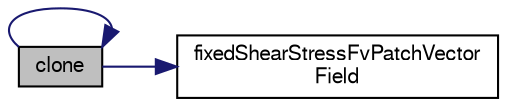 digraph "clone"
{
  bgcolor="transparent";
  edge [fontname="FreeSans",fontsize="10",labelfontname="FreeSans",labelfontsize="10"];
  node [fontname="FreeSans",fontsize="10",shape=record];
  rankdir="LR";
  Node149 [label="clone",height=0.2,width=0.4,color="black", fillcolor="grey75", style="filled", fontcolor="black"];
  Node149 -> Node149 [color="midnightblue",fontsize="10",style="solid",fontname="FreeSans"];
  Node149 -> Node150 [color="midnightblue",fontsize="10",style="solid",fontname="FreeSans"];
  Node150 [label="fixedShearStressFvPatchVector\lField",height=0.2,width=0.4,color="black",URL="$a30822.html#aa956991ef298eddde09e1499436bf177",tooltip="Construct from patch and internal field. "];
}
